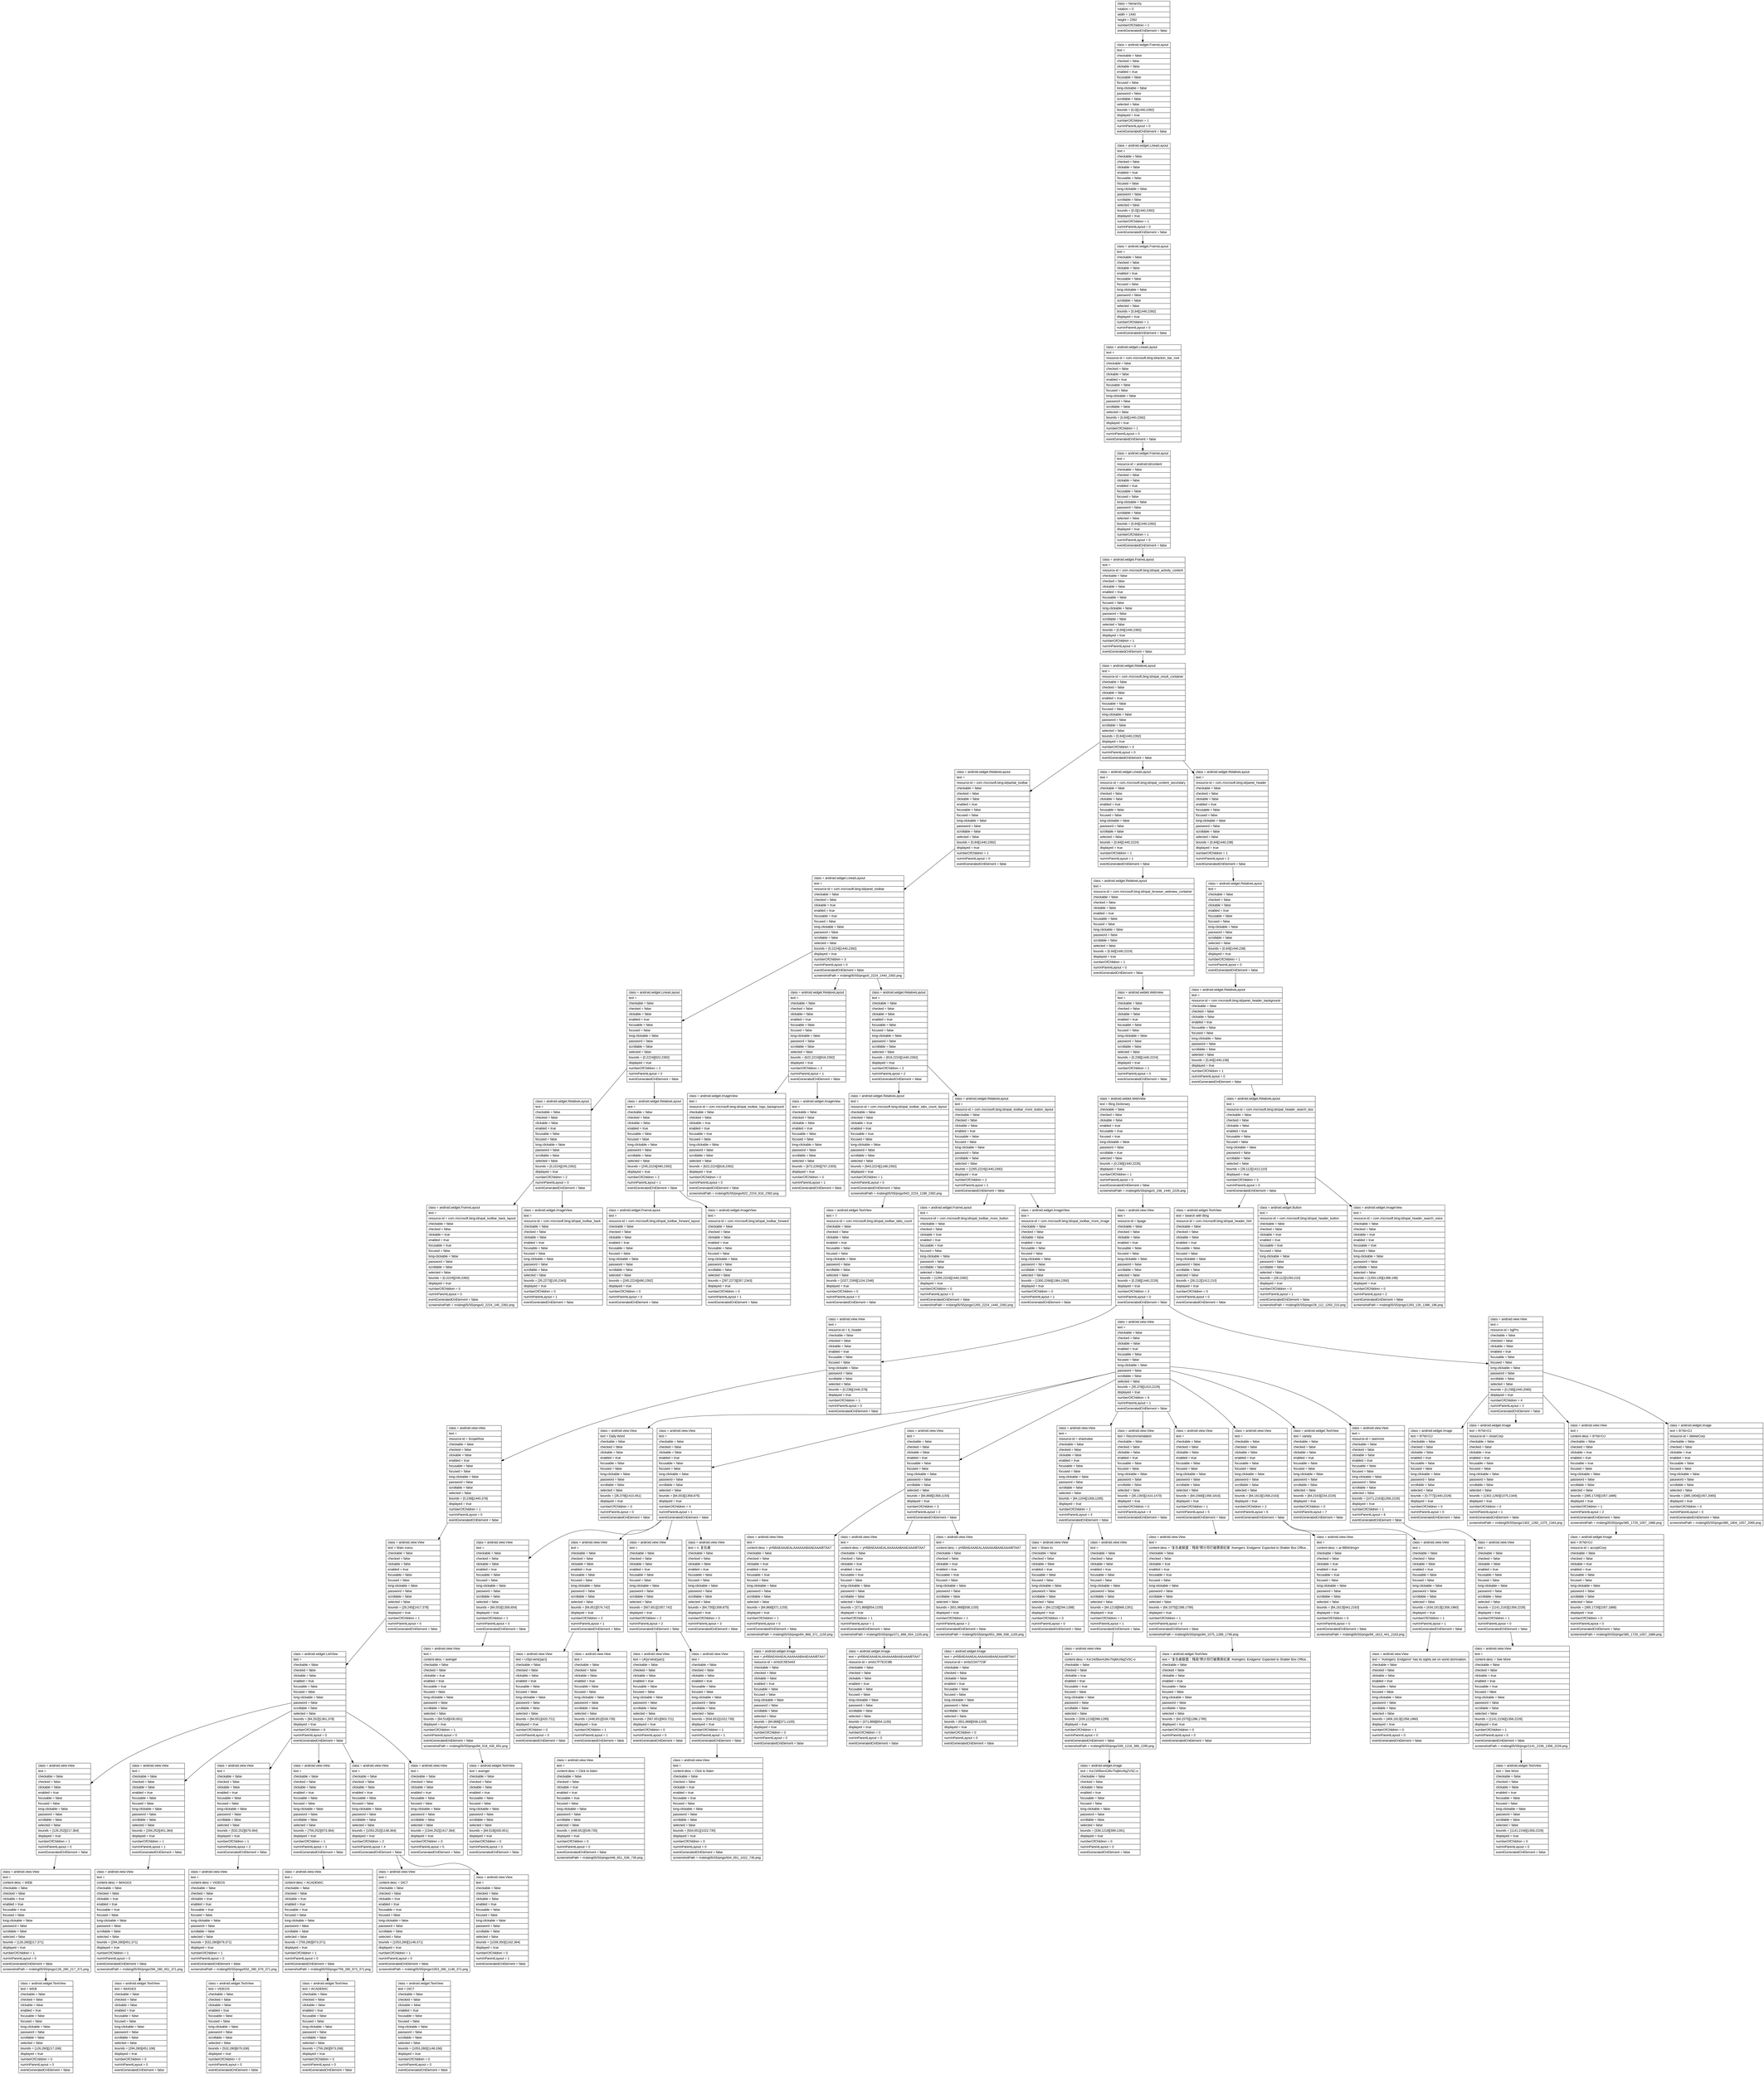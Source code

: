 digraph Layout {

	node [shape=record fontname=Arial];

	0	[label="{class = hierarchy\l|rotation = 0\l|width = 1440\l|height = 2392\l|numberOfChildren = 1\l|eventGeneratedOnElement = false \l}"]
	1	[label="{class = android.widget.FrameLayout\l|text = \l|checkable = false\l|checked = false\l|clickable = false\l|enabled = true\l|focusable = false\l|focused = false\l|long-clickable = false\l|password = false\l|scrollable = false\l|selected = false\l|bounds = [0,0][1440,2392]\l|displayed = true\l|numberOfChildren = 1\l|numInParentLayout = 0\l|eventGeneratedOnElement = false \l}"]
	2	[label="{class = android.widget.LinearLayout\l|text = \l|checkable = false\l|checked = false\l|clickable = false\l|enabled = true\l|focusable = false\l|focused = false\l|long-clickable = false\l|password = false\l|scrollable = false\l|selected = false\l|bounds = [0,0][1440,2392]\l|displayed = true\l|numberOfChildren = 1\l|numInParentLayout = 0\l|eventGeneratedOnElement = false \l}"]
	3	[label="{class = android.widget.FrameLayout\l|text = \l|checkable = false\l|checked = false\l|clickable = false\l|enabled = true\l|focusable = false\l|focused = false\l|long-clickable = false\l|password = false\l|scrollable = false\l|selected = false\l|bounds = [0,84][1440,2392]\l|displayed = true\l|numberOfChildren = 1\l|numInParentLayout = 0\l|eventGeneratedOnElement = false \l}"]
	4	[label="{class = android.widget.LinearLayout\l|text = \l|resource-id = com.microsoft.bing:id/action_bar_root\l|checkable = false\l|checked = false\l|clickable = false\l|enabled = true\l|focusable = false\l|focused = false\l|long-clickable = false\l|password = false\l|scrollable = false\l|selected = false\l|bounds = [0,84][1440,2392]\l|displayed = true\l|numberOfChildren = 1\l|numInParentLayout = 0\l|eventGeneratedOnElement = false \l}"]
	5	[label="{class = android.widget.FrameLayout\l|text = \l|resource-id = android:id/content\l|checkable = false\l|checked = false\l|clickable = false\l|enabled = true\l|focusable = false\l|focused = false\l|long-clickable = false\l|password = false\l|scrollable = false\l|selected = false\l|bounds = [0,84][1440,2392]\l|displayed = true\l|numberOfChildren = 1\l|numInParentLayout = 0\l|eventGeneratedOnElement = false \l}"]
	6	[label="{class = android.widget.FrameLayout\l|text = \l|resource-id = com.microsoft.bing:id/opal_activity_content\l|checkable = false\l|checked = false\l|clickable = false\l|enabled = true\l|focusable = false\l|focused = false\l|long-clickable = false\l|password = false\l|scrollable = false\l|selected = false\l|bounds = [0,84][1440,2392]\l|displayed = true\l|numberOfChildren = 1\l|numInParentLayout = 0\l|eventGeneratedOnElement = false \l}"]
	7	[label="{class = android.widget.RelativeLayout\l|text = \l|resource-id = com.microsoft.bing:id/opal_result_container\l|checkable = false\l|checked = false\l|clickable = false\l|enabled = true\l|focusable = false\l|focused = false\l|long-clickable = false\l|password = false\l|scrollable = false\l|selected = false\l|bounds = [0,84][1440,2392]\l|displayed = true\l|numberOfChildren = 3\l|numInParentLayout = 0\l|eventGeneratedOnElement = false \l}"]
	8	[label="{class = android.widget.RelativeLayout\l|text = \l|resource-id = com.microsoft.bing:id/partial_toolbar\l|checkable = false\l|checked = false\l|clickable = false\l|enabled = true\l|focusable = false\l|focused = false\l|long-clickable = false\l|password = false\l|scrollable = false\l|selected = false\l|bounds = [0,84][1440,2392]\l|displayed = true\l|numberOfChildren = 1\l|numInParentLayout = 0\l|eventGeneratedOnElement = false \l}"]
	9	[label="{class = android.widget.LinearLayout\l|text = \l|resource-id = com.microsoft.bing:id/opal_content_secondary\l|checkable = false\l|checked = false\l|clickable = false\l|enabled = true\l|focusable = false\l|focused = false\l|long-clickable = false\l|password = false\l|scrollable = false\l|selected = false\l|bounds = [0,84][1440,2224]\l|displayed = true\l|numberOfChildren = 1\l|numInParentLayout = 1\l|eventGeneratedOnElement = false \l}"]
	10	[label="{class = android.widget.RelativeLayout\l|text = \l|resource-id = com.microsoft.bing:id/panel_header\l|checkable = false\l|checked = false\l|clickable = false\l|enabled = true\l|focusable = false\l|focused = false\l|long-clickable = false\l|password = false\l|scrollable = false\l|selected = false\l|bounds = [0,84][1440,238]\l|displayed = true\l|numberOfChildren = 1\l|numInParentLayout = 2\l|eventGeneratedOnElement = false \l}"]
	11	[label="{class = android.widget.LinearLayout\l|text = \l|resource-id = com.microsoft.bing:id/panel_toolbar\l|checkable = false\l|checked = false\l|clickable = true\l|enabled = true\l|focusable = true\l|focused = false\l|long-clickable = false\l|password = false\l|scrollable = false\l|selected = false\l|bounds = [0,2224][1440,2392]\l|displayed = true\l|numberOfChildren = 3\l|numInParentLayout = 0\l|eventGeneratedOnElement = false \l|screenshotPath = msbing05/S5/pngs/0_2224_1440_2392.png\l}"]
	12	[label="{class = android.widget.RelativeLayout\l|text = \l|resource-id = com.microsoft.bing:id/opal_browser_webview_container\l|checkable = false\l|checked = false\l|clickable = false\l|enabled = true\l|focusable = false\l|focused = false\l|long-clickable = false\l|password = false\l|scrollable = false\l|selected = false\l|bounds = [0,84][1440,2224]\l|displayed = true\l|numberOfChildren = 1\l|numInParentLayout = 0\l|eventGeneratedOnElement = false \l}"]
	13	[label="{class = android.widget.RelativeLayout\l|text = \l|checkable = false\l|checked = false\l|clickable = false\l|enabled = true\l|focusable = false\l|focused = false\l|long-clickable = false\l|password = false\l|scrollable = false\l|selected = false\l|bounds = [0,84][1440,238]\l|displayed = true\l|numberOfChildren = 1\l|numInParentLayout = 0\l|eventGeneratedOnElement = false \l}"]
	14	[label="{class = android.widget.LinearLayout\l|text = \l|checkable = false\l|checked = false\l|clickable = false\l|enabled = true\l|focusable = false\l|focused = false\l|long-clickable = false\l|password = false\l|scrollable = false\l|selected = false\l|bounds = [0,2224][622,2392]\l|displayed = true\l|numberOfChildren = 2\l|numInParentLayout = 0\l|eventGeneratedOnElement = false \l}"]
	15	[label="{class = android.widget.RelativeLayout\l|text = \l|checkable = false\l|checked = false\l|clickable = false\l|enabled = true\l|focusable = false\l|focused = false\l|long-clickable = false\l|password = false\l|scrollable = false\l|selected = false\l|bounds = [622,2224][818,2392]\l|displayed = true\l|numberOfChildren = 2\l|numInParentLayout = 1\l|eventGeneratedOnElement = false \l}"]
	16	[label="{class = android.widget.RelativeLayout\l|text = \l|checkable = false\l|checked = false\l|clickable = false\l|enabled = true\l|focusable = false\l|focused = false\l|long-clickable = false\l|password = false\l|scrollable = false\l|selected = false\l|bounds = [818,2224][1440,2392]\l|displayed = true\l|numberOfChildren = 2\l|numInParentLayout = 2\l|eventGeneratedOnElement = false \l}"]
	17	[label="{class = android.webkit.WebView\l|text = \l|checkable = false\l|checked = false\l|clickable = false\l|enabled = true\l|focusable = false\l|focused = false\l|long-clickable = false\l|password = false\l|scrollable = false\l|selected = false\l|bounds = [0,238][1440,2224]\l|displayed = true\l|numberOfChildren = 1\l|numInParentLayout = 0\l|eventGeneratedOnElement = false \l}"]
	18	[label="{class = android.widget.RelativeLayout\l|text = \l|resource-id = com.microsoft.bing:id/panel_header_background\l|checkable = false\l|checked = false\l|clickable = false\l|enabled = true\l|focusable = false\l|focused = false\l|long-clickable = false\l|password = false\l|scrollable = false\l|selected = false\l|bounds = [0,84][1440,238]\l|displayed = true\l|numberOfChildren = 1\l|numInParentLayout = 0\l|eventGeneratedOnElement = false \l}"]
	19	[label="{class = android.widget.RelativeLayout\l|text = \l|checkable = false\l|checked = false\l|clickable = false\l|enabled = true\l|focusable = false\l|focused = false\l|long-clickable = false\l|password = false\l|scrollable = false\l|selected = false\l|bounds = [0,2224][245,2392]\l|displayed = true\l|numberOfChildren = 2\l|numInParentLayout = 0\l|eventGeneratedOnElement = false \l}"]
	20	[label="{class = android.widget.RelativeLayout\l|text = \l|checkable = false\l|checked = false\l|clickable = false\l|enabled = true\l|focusable = false\l|focused = false\l|long-clickable = false\l|password = false\l|scrollable = false\l|selected = false\l|bounds = [245,2224][490,2392]\l|displayed = true\l|numberOfChildren = 2\l|numInParentLayout = 1\l|eventGeneratedOnElement = false \l}"]
	21	[label="{class = android.widget.ImageView\l|text = \l|resource-id = com.microsoft.bing:id/opal_toolbar_logo_background\l|checkable = false\l|checked = false\l|clickable = true\l|enabled = true\l|focusable = true\l|focused = false\l|long-clickable = false\l|password = false\l|scrollable = false\l|selected = false\l|bounds = [622,2224][818,2392]\l|displayed = true\l|numberOfChildren = 0\l|numInParentLayout = 0\l|eventGeneratedOnElement = false \l|screenshotPath = msbing05/S5/pngs/622_2224_818_2392.png\l}"]
	22	[label="{class = android.widget.ImageView\l|text = \l|checkable = false\l|checked = false\l|clickable = false\l|enabled = true\l|focusable = false\l|focused = false\l|long-clickable = false\l|password = false\l|scrollable = false\l|selected = false\l|bounds = [672,2260][767,2355]\l|displayed = true\l|numberOfChildren = 0\l|numInParentLayout = 1\l|eventGeneratedOnElement = false \l}"]
	23	[label="{class = android.widget.RelativeLayout\l|text = \l|resource-id = com.microsoft.bing:id/opal_toolbar_tabs_count_layout\l|checkable = false\l|checked = false\l|clickable = true\l|enabled = true\l|focusable = true\l|focused = false\l|long-clickable = false\l|password = false\l|scrollable = false\l|selected = false\l|bounds = [943,2224][1188,2392]\l|displayed = true\l|numberOfChildren = 1\l|numInParentLayout = 0\l|eventGeneratedOnElement = false \l|screenshotPath = msbing05/S5/pngs/943_2224_1188_2392.png\l}"]
	24	[label="{class = android.widget.RelativeLayout\l|text = \l|resource-id = com.microsoft.bing:id/opal_toolbar_more_button_layout\l|checkable = false\l|checked = false\l|clickable = false\l|enabled = true\l|focusable = false\l|focused = false\l|long-clickable = false\l|password = false\l|scrollable = false\l|selected = false\l|bounds = [1265,2224][1440,2392]\l|displayed = true\l|numberOfChildren = 2\l|numInParentLayout = 1\l|eventGeneratedOnElement = false \l}"]
	25	[label="{class = android.webkit.WebView\l|text = Bing Dictionary\l|checkable = false\l|checked = false\l|clickable = false\l|enabled = true\l|focusable = true\l|focused = true\l|long-clickable = false\l|password = false\l|scrollable = true\l|selected = false\l|bounds = [0,238][1440,2226]\l|displayed = true\l|numberOfChildren = 1\l|numInParentLayout = 0\l|eventGeneratedOnElement = false \l|screenshotPath = msbing05/S5/pngs/0_238_1440_2226.png\l}"]
	26	[label="{class = android.widget.RelativeLayout\l|text = \l|resource-id = com.microsoft.bing:id/opal_header_search_box\l|checkable = false\l|checked = false\l|clickable = false\l|enabled = true\l|focusable = false\l|focused = false\l|long-clickable = false\l|password = false\l|scrollable = false\l|selected = false\l|bounds = [28,112][1412,210]\l|displayed = true\l|numberOfChildren = 3\l|numInParentLayout = 0\l|eventGeneratedOnElement = false \l}"]
	27	[label="{class = android.widget.FrameLayout\l|text = \l|resource-id = com.microsoft.bing:id/opal_toolbar_back_layout\l|checkable = false\l|checked = false\l|clickable = true\l|enabled = true\l|focusable = true\l|focused = false\l|long-clickable = false\l|password = false\l|scrollable = false\l|selected = false\l|bounds = [0,2224][245,2392]\l|displayed = true\l|numberOfChildren = 0\l|numInParentLayout = 0\l|eventGeneratedOnElement = false \l|screenshotPath = msbing05/S5/pngs/0_2224_245_2392.png\l}"]
	28	[label="{class = android.widget.ImageView\l|text = \l|resource-id = com.microsoft.bing:id/opal_toolbar_back\l|checkable = false\l|checked = false\l|clickable = false\l|enabled = true\l|focusable = false\l|focused = false\l|long-clickable = false\l|password = false\l|scrollable = false\l|selected = false\l|bounds = [35,2273][105,2343]\l|displayed = true\l|numberOfChildren = 0\l|numInParentLayout = 1\l|eventGeneratedOnElement = false \l}"]
	29	[label="{class = android.widget.FrameLayout\l|text = \l|resource-id = com.microsoft.bing:id/opal_toolbar_forward_layout\l|checkable = false\l|checked = false\l|clickable = false\l|enabled = true\l|focusable = false\l|focused = false\l|long-clickable = false\l|password = false\l|scrollable = false\l|selected = false\l|bounds = [245,2224][490,2392]\l|displayed = true\l|numberOfChildren = 0\l|numInParentLayout = 0\l|eventGeneratedOnElement = false \l}"]
	30	[label="{class = android.widget.ImageView\l|text = \l|resource-id = com.microsoft.bing:id/opal_toolbar_forward\l|checkable = false\l|checked = false\l|clickable = false\l|enabled = true\l|focusable = false\l|focused = false\l|long-clickable = false\l|password = false\l|scrollable = false\l|selected = false\l|bounds = [287,2273][357,2343]\l|displayed = true\l|numberOfChildren = 0\l|numInParentLayout = 1\l|eventGeneratedOnElement = false \l}"]
	31	[label="{class = android.widget.TextView\l|text = 7\l|resource-id = com.microsoft.bing:id/opal_toolbar_tabs_count\l|checkable = false\l|checked = false\l|clickable = false\l|enabled = true\l|focusable = false\l|focused = false\l|long-clickable = false\l|password = false\l|scrollable = false\l|selected = false\l|bounds = [1027,2269][1104,2346]\l|displayed = true\l|numberOfChildren = 0\l|numInParentLayout = 0\l|eventGeneratedOnElement = false \l}"]
	32	[label="{class = android.widget.FrameLayout\l|text = \l|resource-id = com.microsoft.bing:id/opal_toolbar_more_button\l|checkable = false\l|checked = false\l|clickable = true\l|enabled = true\l|focusable = true\l|focused = false\l|long-clickable = false\l|password = false\l|scrollable = false\l|selected = false\l|bounds = [1265,2224][1440,2392]\l|displayed = true\l|numberOfChildren = 0\l|numInParentLayout = 0\l|eventGeneratedOnElement = false \l|screenshotPath = msbing05/S5/pngs/1265_2224_1440_2392.png\l}"]
	33	[label="{class = android.widget.ImageView\l|text = \l|resource-id = com.microsoft.bing:id/opal_toolbar_more_image\l|checkable = false\l|checked = false\l|clickable = false\l|enabled = true\l|focusable = false\l|focused = false\l|long-clickable = false\l|password = false\l|scrollable = false\l|selected = false\l|bounds = [1300,2266][1384,2350]\l|displayed = true\l|numberOfChildren = 0\l|numInParentLayout = 1\l|eventGeneratedOnElement = false \l}"]
	34	[label="{class = android.view.View\l|text = \l|resource-id = bpage\l|checkable = false\l|checked = false\l|clickable = false\l|enabled = true\l|focusable = false\l|focused = false\l|long-clickable = false\l|password = false\l|scrollable = false\l|selected = false\l|bounds = [0,238][1440,2226]\l|displayed = true\l|numberOfChildren = 3\l|numInParentLayout = 0\l|eventGeneratedOnElement = false \l}"]
	35	[label="{class = android.widget.TextView\l|text = Search with Bing\l|resource-id = com.microsoft.bing:id/opal_header_hint\l|checkable = false\l|checked = false\l|clickable = false\l|enabled = true\l|focusable = false\l|focused = false\l|long-clickable = false\l|password = false\l|scrollable = false\l|selected = false\l|bounds = [28,112][1412,210]\l|displayed = true\l|numberOfChildren = 0\l|numInParentLayout = 0\l|eventGeneratedOnElement = false \l}"]
	36	[label="{class = android.widget.Button\l|text = \l|resource-id = com.microsoft.bing:id/opal_header_button\l|checkable = false\l|checked = false\l|clickable = true\l|enabled = true\l|focusable = true\l|focused = false\l|long-clickable = false\l|password = false\l|scrollable = false\l|selected = false\l|bounds = [28,112][1293,210]\l|displayed = true\l|numberOfChildren = 0\l|numInParentLayout = 1\l|eventGeneratedOnElement = false \l|screenshotPath = msbing05/S5/pngs/28_112_1293_210.png\l}"]
	37	[label="{class = android.widget.ImageView\l|text = \l|resource-id = com.microsoft.bing:id/opal_header_search_voice\l|checkable = false\l|checked = false\l|clickable = true\l|enabled = true\l|focusable = true\l|focused = false\l|long-clickable = false\l|password = false\l|scrollable = false\l|selected = false\l|bounds = [1293,126][1398,196]\l|displayed = true\l|numberOfChildren = 0\l|numInParentLayout = 2\l|eventGeneratedOnElement = false \l|screenshotPath = msbing05/S5/pngs/1293_126_1398_196.png\l}"]
	38	[label="{class = android.view.View\l|text = \l|resource-id = b_header\l|checkable = false\l|checked = false\l|clickable = false\l|enabled = true\l|focusable = false\l|focused = false\l|long-clickable = false\l|password = false\l|scrollable = false\l|selected = false\l|bounds = [0,238][1440,378]\l|displayed = true\l|numberOfChildren = 1\l|numInParentLayout = 0\l|eventGeneratedOnElement = false \l}"]
	39	[label="{class = android.view.View\l|text = \l|checkable = false\l|checked = false\l|clickable = false\l|enabled = true\l|focusable = false\l|focused = false\l|long-clickable = false\l|password = false\l|scrollable = false\l|selected = false\l|bounds = [35,378][1410,2226]\l|displayed = true\l|numberOfChildren = 9\l|numInParentLayout = 1\l|eventGeneratedOnElement = false \l}"]
	40	[label="{class = android.view.View\l|text = \l|resource-id = bgPro\l|checkable = false\l|checked = false\l|clickable = false\l|enabled = true\l|focusable = false\l|focused = false\l|long-clickable = false\l|password = false\l|scrollable = false\l|selected = false\l|bounds = [0,238][1440,2065]\l|displayed = true\l|numberOfChildren = 4\l|numInParentLayout = 2\l|eventGeneratedOnElement = false \l}"]
	41	[label="{class = android.view.View\l|text = \l|resource-id = ScopeRow\l|checkable = false\l|checked = false\l|clickable = false\l|enabled = true\l|focusable = false\l|focused = false\l|long-clickable = false\l|password = false\l|scrollable = false\l|selected = false\l|bounds = [0,238][1440,378]\l|displayed = true\l|numberOfChildren = 1\l|numInParentLayout = 0\l|eventGeneratedOnElement = false \l}"]
	42	[label="{class = android.view.View\l|text = Daily Word\l|checkable = false\l|checked = false\l|clickable = false\l|enabled = true\l|focusable = false\l|focused = false\l|long-clickable = false\l|password = false\l|scrollable = false\l|selected = false\l|bounds = [35,378][1410,451]\l|displayed = true\l|numberOfChildren = 0\l|numInParentLayout = 0\l|eventGeneratedOnElement = false \l}"]
	43	[label="{class = android.view.View\l|text = \l|checkable = false\l|checked = false\l|clickable = false\l|enabled = true\l|focusable = false\l|focused = false\l|long-clickable = false\l|password = false\l|scrollable = false\l|selected = false\l|bounds = [84,553][1358,875]\l|displayed = true\l|numberOfChildren = 4\l|numInParentLayout = 1\l|eventGeneratedOnElement = false \l}"]
	44	[label="{class = android.view.View\l|text = \l|checkable = false\l|checked = false\l|clickable = false\l|enabled = true\l|focusable = false\l|focused = false\l|long-clickable = false\l|password = false\l|scrollable = false\l|selected = false\l|bounds = [84,868][1358,1155]\l|displayed = true\l|numberOfChildren = 3\l|numInParentLayout = 2\l|eventGeneratedOnElement = false \l}"]
	45	[label="{class = android.view.View\l|text = \l|resource-id = shareview\l|checkable = false\l|checked = false\l|clickable = false\l|enabled = true\l|focusable = false\l|focused = false\l|long-clickable = false\l|password = false\l|scrollable = false\l|selected = false\l|bounds = [84,1204][1358,1295]\l|displayed = true\l|numberOfChildren = 2\l|numInParentLayout = 3\l|eventGeneratedOnElement = false \l}"]
	46	[label="{class = android.view.View\l|text = Recommendation\l|checkable = false\l|checked = false\l|clickable = false\l|enabled = true\l|focusable = false\l|focused = false\l|long-clickable = false\l|password = false\l|scrollable = false\l|selected = false\l|bounds = [35,1393][1410,1470]\l|displayed = true\l|numberOfChildren = 0\l|numInParentLayout = 4\l|eventGeneratedOnElement = false \l}"]
	47	[label="{class = android.view.View\l|text = \l|checkable = false\l|checked = false\l|clickable = false\l|enabled = true\l|focusable = false\l|focused = false\l|long-clickable = false\l|password = false\l|scrollable = false\l|selected = false\l|bounds = [84,1568][1358,1816]\l|displayed = true\l|numberOfChildren = 1\l|numInParentLayout = 5\l|eventGeneratedOnElement = false \l}"]
	48	[label="{class = android.view.View\l|text = \l|checkable = false\l|checked = false\l|clickable = false\l|enabled = true\l|focusable = false\l|focused = false\l|long-clickable = false\l|password = false\l|scrollable = false\l|selected = false\l|bounds = [84,1813][1358,2163]\l|displayed = true\l|numberOfChildren = 2\l|numInParentLayout = 6\l|eventGeneratedOnElement = false \l}"]
	49	[label="{class = android.widget.TextView\l|text = variety\l|checkable = false\l|checked = false\l|clickable = false\l|enabled = true\l|focusable = false\l|focused = false\l|long-clickable = false\l|password = false\l|scrollable = false\l|selected = false\l|bounds = [84,2163][234,2226]\l|displayed = true\l|numberOfChildren = 0\l|numInParentLayout = 7\l|eventGeneratedOnElement = false \l}"]
	50	[label="{class = android.view.View\l|text = \l|resource-id = seemore\l|checkable = false\l|checked = false\l|clickable = false\l|enabled = true\l|focusable = false\l|focused = false\l|long-clickable = false\l|password = false\l|scrollable = false\l|selected = false\l|bounds = [1071,2163][1358,2226]\l|displayed = true\l|numberOfChildren = 1\l|numInParentLayout = 8\l|eventGeneratedOnElement = false \l}"]
	51	[label="{class = android.widget.Image\l|text = th?id=OJ\l|checkable = false\l|checked = false\l|clickable = false\l|enabled = true\l|focusable = false\l|focused = false\l|long-clickable = false\l|password = false\l|scrollable = false\l|selected = false\l|bounds = [0,777][1440,2226]\l|displayed = true\l|numberOfChildren = 0\l|numInParentLayout = 0\l|eventGeneratedOnElement = false \l}"]
	52	[label="{class = android.widget.Image\l|text = th?id=OJ\l|resource-id = closeCorp\l|checkable = false\l|checked = false\l|clickable = true\l|enabled = true\l|focusable = false\l|focused = false\l|long-clickable = false\l|password = false\l|scrollable = false\l|selected = false\l|bounds = [1302,1260][1375,1344]\l|displayed = true\l|numberOfChildren = 0\l|numInParentLayout = 1\l|eventGeneratedOnElement = false \l|screenshotPath = msbing05/S5/pngs/1302_1260_1375_1344.png\l}"]
	53	[label="{class = android.view.View\l|text = \l|content-desc = th?id=OJ\l|checkable = false\l|checked = false\l|clickable = true\l|enabled = true\l|focusable = true\l|focused = false\l|long-clickable = false\l|password = false\l|scrollable = false\l|selected = false\l|bounds = [385,1729][1057,1886]\l|displayed = true\l|numberOfChildren = 1\l|numInParentLayout = 2\l|eventGeneratedOnElement = false \l|screenshotPath = msbing05/S5/pngs/385_1729_1057_1886.png\l}"]
	54	[label="{class = android.widget.Image\l|text = th?id=OJ\l|resource-id = deleteCorp\l|checkable = false\l|checked = false\l|clickable = true\l|enabled = true\l|focusable = false\l|focused = false\l|long-clickable = false\l|password = false\l|scrollable = false\l|selected = false\l|bounds = [385,1904][1057,2065]\l|displayed = true\l|numberOfChildren = 0\l|numInParentLayout = 3\l|eventGeneratedOnElement = false \l|screenshotPath = msbing05/S5/pngs/385_1904_1057_2065.png\l}"]
	55	[label="{class = android.view.View\l|text = Main menu\l|checkable = false\l|checked = false\l|clickable = false\l|enabled = true\l|focusable = false\l|focused = false\l|long-clickable = false\l|password = false\l|scrollable = false\l|selected = false\l|bounds = [28,245][1417,378]\l|displayed = true\l|numberOfChildren = 1\l|numInParentLayout = 0\l|eventGeneratedOnElement = false \l}"]
	56	[label="{class = android.view.View\l|text = \l|checkable = false\l|checked = false\l|clickable = false\l|enabled = true\l|focusable = false\l|focused = false\l|long-clickable = false\l|password = false\l|scrollable = false\l|selected = false\l|bounds = [84,553][1358,654]\l|displayed = true\l|numberOfChildren = 1\l|numInParentLayout = 0\l|eventGeneratedOnElement = false \l}"]
	57	[label="{class = android.view.View\l|text = \l|checkable = false\l|checked = false\l|clickable = false\l|enabled = true\l|focusable = false\l|focused = false\l|long-clickable = false\l|password = false\l|scrollable = false\l|selected = false\l|bounds = [84,651][574,742]\l|displayed = true\l|numberOfChildren = 2\l|numInParentLayout = 1\l|eventGeneratedOnElement = false \l}"]
	58	[label="{class = android.view.View\l|text = \l|checkable = false\l|checked = false\l|clickable = false\l|enabled = true\l|focusable = false\l|focused = false\l|long-clickable = false\l|password = false\l|scrollable = false\l|selected = false\l|bounds = [567,651][1057,742]\l|displayed = true\l|numberOfChildren = 2\l|numInParentLayout = 2\l|eventGeneratedOnElement = false \l}"]
	59	[label="{class = android.view.View\l|text = n. 复仇者\l|checkable = false\l|checked = false\l|clickable = false\l|enabled = true\l|focusable = false\l|focused = false\l|long-clickable = false\l|password = false\l|scrollable = false\l|selected = false\l|bounds = [84,735][1358,875]\l|displayed = true\l|numberOfChildren = 0\l|numInParentLayout = 3\l|eventGeneratedOnElement = false \l}"]
	60	[label="{class = android.view.View\l|text = \l|content-desc = yH5BAEAAAEALAAAAAABAAEAAAIBTAA7\l|checkable = false\l|checked = false\l|clickable = true\l|enabled = true\l|focusable = true\l|focused = false\l|long-clickable = false\l|password = false\l|scrollable = false\l|selected = false\l|bounds = [84,868][371,1155]\l|displayed = true\l|numberOfChildren = 1\l|numInParentLayout = 0\l|eventGeneratedOnElement = false \l|screenshotPath = msbing05/S5/pngs/84_868_371_1155.png\l}"]
	61	[label="{class = android.view.View\l|text = \l|content-desc = yH5BAEAAAEALAAAAAABAAEAAAIBTAA7\l|checkable = false\l|checked = false\l|clickable = true\l|enabled = true\l|focusable = true\l|focused = false\l|long-clickable = false\l|password = false\l|scrollable = false\l|selected = false\l|bounds = [371,868][654,1155]\l|displayed = true\l|numberOfChildren = 1\l|numInParentLayout = 1\l|eventGeneratedOnElement = false \l|screenshotPath = msbing05/S5/pngs/371_868_654_1155.png\l}"]
	62	[label="{class = android.view.View\l|text = \l|content-desc = yH5BAEAAAEALAAAAAABAAEAAAIBTAA7\l|checkable = false\l|checked = false\l|clickable = true\l|enabled = true\l|focusable = true\l|focused = false\l|long-clickable = false\l|password = false\l|scrollable = false\l|selected = false\l|bounds = [651,868][938,1155]\l|displayed = true\l|numberOfChildren = 1\l|numInParentLayout = 2\l|eventGeneratedOnElement = false \l|screenshotPath = msbing05/S5/pngs/651_868_938_1155.png\l}"]
	63	[label="{class = android.view.View\l|text = Share to:\l|checkable = false\l|checked = false\l|clickable = false\l|enabled = true\l|focusable = false\l|focused = false\l|long-clickable = false\l|password = false\l|scrollable = false\l|selected = false\l|bounds = [84,1218][294,1288]\l|displayed = true\l|numberOfChildren = 0\l|numInParentLayout = 0\l|eventGeneratedOnElement = false \l}"]
	64	[label="{class = android.view.View\l|text = \l|checkable = false\l|checked = false\l|clickable = false\l|enabled = true\l|focusable = false\l|focused = false\l|long-clickable = false\l|password = false\l|scrollable = false\l|selected = false\l|bounds = [84,1218][668,1281]\l|displayed = true\l|numberOfChildren = 1\l|numInParentLayout = 1\l|eventGeneratedOnElement = false \l}"]
	65	[label="{class = android.view.View\l|text = \l|content-desc = “复仇者联盟：残局”预计将打破票房纪录 ‘Avengers: Endgame’ Expected to Shatter Box Office...\l|checkable = false\l|checked = false\l|clickable = true\l|enabled = true\l|focusable = true\l|focused = false\l|long-clickable = false\l|password = false\l|scrollable = false\l|selected = false\l|bounds = [84,1575][1288,1795]\l|displayed = true\l|numberOfChildren = 1\l|numInParentLayout = 0\l|eventGeneratedOnElement = false \l|screenshotPath = msbing05/S5/pngs/84_1575_1288_1795.png\l}"]
	66	[label="{class = android.view.View\l|text = \l|content-desc = ar-BBWdmgm\l|checkable = false\l|checked = false\l|clickable = true\l|enabled = true\l|focusable = true\l|focused = false\l|long-clickable = false\l|password = false\l|scrollable = false\l|selected = false\l|bounds = [84,1813][441,2163]\l|displayed = true\l|numberOfChildren = 0\l|numInParentLayout = 0\l|eventGeneratedOnElement = false \l|screenshotPath = msbing05/S5/pngs/84_1813_441_2163.png\l}"]
	67	[label="{class = android.view.View\l|text = \l|checkable = false\l|checked = false\l|clickable = false\l|enabled = true\l|focusable = false\l|focused = false\l|long-clickable = false\l|password = false\l|scrollable = false\l|selected = false\l|bounds = [434,1813][1358,1960]\l|displayed = true\l|numberOfChildren = 1\l|numInParentLayout = 1\l|eventGeneratedOnElement = false \l}"]
	68	[label="{class = android.view.View\l|text = \l|checkable = false\l|checked = false\l|clickable = false\l|enabled = true\l|focusable = false\l|focused = false\l|long-clickable = false\l|password = false\l|scrollable = false\l|selected = false\l|bounds = [1141,2163][1358,2226]\l|displayed = true\l|numberOfChildren = 1\l|numInParentLayout = 0\l|eventGeneratedOnElement = false \l}"]
	69	[label="{class = android.widget.Image\l|text = th?id=OJ\l|resource-id = acceptCorp\l|checkable = false\l|checked = false\l|clickable = true\l|enabled = true\l|focusable = false\l|focused = false\l|long-clickable = false\l|password = false\l|scrollable = false\l|selected = false\l|bounds = [385,1729][1057,1886]\l|displayed = true\l|numberOfChildren = 0\l|numInParentLayout = 0\l|eventGeneratedOnElement = false \l|screenshotPath = msbing05/S5/pngs/385_1729_1057_1886.png\l}"]
	70	[label="{class = android.widget.ListView\l|text = \l|checkable = false\l|checked = false\l|clickable = false\l|enabled = true\l|focusable = false\l|focused = false\l|long-clickable = false\l|password = false\l|scrollable = false\l|selected = false\l|bounds = [84,252][1361,378]\l|displayed = true\l|numberOfChildren = 6\l|numInParentLayout = 0\l|eventGeneratedOnElement = false \l}"]
	71	[label="{class = android.view.View\l|text = \l|content-desc = avenger\l|checkable = false\l|checked = false\l|clickable = true\l|enabled = true\l|focusable = true\l|focused = false\l|long-clickable = false\l|password = false\l|scrollable = false\l|selected = false\l|bounds = [84,518][430,651]\l|displayed = true\l|numberOfChildren = 1\l|numInParentLayout = 0\l|eventGeneratedOnElement = false \l|screenshotPath = msbing05/S5/pngs/84_518_430_651.png\l}"]
	72	[label="{class = android.view.View\l|text = US[ə'vendʒə(r)]\l|checkable = false\l|checked = false\l|clickable = false\l|enabled = true\l|focusable = false\l|focused = false\l|long-clickable = false\l|password = false\l|scrollable = false\l|selected = false\l|bounds = [84,651][420,721]\l|displayed = true\l|numberOfChildren = 0\l|numInParentLayout = 0\l|eventGeneratedOnElement = false \l}"]
	73	[label="{class = android.view.View\l|text = \l|checkable = false\l|checked = false\l|clickable = false\l|enabled = true\l|focusable = false\l|focused = false\l|long-clickable = false\l|password = false\l|scrollable = false\l|selected = false\l|bounds = [448,651][539,735]\l|displayed = true\l|numberOfChildren = 1\l|numInParentLayout = 1\l|eventGeneratedOnElement = false \l}"]
	74	[label="{class = android.view.View\l|text = UK[ə'vendʒə(r)]\l|checkable = false\l|checked = false\l|clickable = false\l|enabled = true\l|focusable = false\l|focused = false\l|long-clickable = false\l|password = false\l|scrollable = false\l|selected = false\l|bounds = [567,651][903,721]\l|displayed = true\l|numberOfChildren = 0\l|numInParentLayout = 0\l|eventGeneratedOnElement = false \l}"]
	75	[label="{class = android.view.View\l|text = \l|checkable = false\l|checked = false\l|clickable = false\l|enabled = true\l|focusable = false\l|focused = false\l|long-clickable = false\l|password = false\l|scrollable = false\l|selected = false\l|bounds = [934,651][1022,735]\l|displayed = true\l|numberOfChildren = 1\l|numInParentLayout = 1\l|eventGeneratedOnElement = false \l}"]
	76	[label="{class = android.widget.Image\l|text = yH5BAEAAAEALAAAAAABAAEAAAIBTAA7\l|resource-id = emb2C5E5443\l|checkable = false\l|checked = false\l|clickable = false\l|enabled = true\l|focusable = false\l|focused = false\l|long-clickable = false\l|password = false\l|scrollable = false\l|selected = false\l|bounds = [84,868][371,1155]\l|displayed = true\l|numberOfChildren = 0\l|numInParentLayout = 0\l|eventGeneratedOnElement = false \l}"]
	77	[label="{class = android.widget.Image\l|text = yH5BAEAAAEALAAAAAABAAEAAAIBTAA7\l|resource-id = emb17F7E2C8B\l|checkable = false\l|checked = false\l|clickable = false\l|enabled = true\l|focusable = false\l|focused = false\l|long-clickable = false\l|password = false\l|scrollable = false\l|selected = false\l|bounds = [371,868][654,1155]\l|displayed = true\l|numberOfChildren = 0\l|numInParentLayout = 0\l|eventGeneratedOnElement = false \l}"]
	78	[label="{class = android.widget.Image\l|text = yH5BAEAAAEALAAAAAABAAEAAAIBTAA7\l|resource-id = emb22347723F\l|checkable = false\l|checked = false\l|clickable = false\l|enabled = true\l|focusable = false\l|focused = false\l|long-clickable = false\l|password = false\l|scrollable = false\l|selected = false\l|bounds = [651,868][938,1155]\l|displayed = true\l|numberOfChildren = 0\l|numInParentLayout = 0\l|eventGeneratedOnElement = false \l}"]
	79	[label="{class = android.view.View\l|text = \l|content-desc = Kxr1WBwv4JI6v7hqMcr6qZVSC-o\l|checkable = false\l|checked = false\l|clickable = true\l|enabled = true\l|focusable = true\l|focused = false\l|long-clickable = false\l|password = false\l|scrollable = false\l|selected = false\l|bounds = [339,1218][399,1295]\l|displayed = true\l|numberOfChildren = 1\l|numInParentLayout = 0\l|eventGeneratedOnElement = false \l|screenshotPath = msbing05/S5/pngs/339_1218_399_1295.png\l}"]
	80	[label="{class = android.widget.TextView\l|text = “复仇者联盟：残局”预计将打破票房纪录 ‘Avengers: Endgame’ Expected to Shatter Box Office...\l|checkable = false\l|checked = false\l|clickable = false\l|enabled = true\l|focusable = false\l|focused = false\l|long-clickable = false\l|password = false\l|scrollable = false\l|selected = false\l|bounds = [84,1575][1288,1795]\l|displayed = true\l|numberOfChildren = 0\l|numInParentLayout = 0\l|eventGeneratedOnElement = false \l}"]
	81	[label="{class = android.view.View\l|text = “Avengers: Endgame” has its sights set on world domination.\l|checkable = false\l|checked = false\l|clickable = false\l|enabled = true\l|focusable = false\l|focused = false\l|long-clickable = false\l|password = false\l|scrollable = false\l|selected = false\l|bounds = [469,1813][1358,1960]\l|displayed = true\l|numberOfChildren = 0\l|numInParentLayout = 0\l|eventGeneratedOnElement = false \l}"]
	82	[label="{class = android.view.View\l|text = \l|content-desc = See More\l|checkable = false\l|checked = false\l|clickable = true\l|enabled = true\l|focusable = true\l|focused = false\l|long-clickable = false\l|password = false\l|scrollable = false\l|selected = false\l|bounds = [1141,2156][1358,2226]\l|displayed = true\l|numberOfChildren = 1\l|numInParentLayout = 0\l|eventGeneratedOnElement = false \l|screenshotPath = msbing05/S5/pngs/1141_2156_1358_2226.png\l}"]
	83	[label="{class = android.view.View\l|text = \l|checkable = false\l|checked = false\l|clickable = false\l|enabled = true\l|focusable = false\l|focused = false\l|long-clickable = false\l|password = false\l|scrollable = false\l|selected = false\l|bounds = [126,252][217,364]\l|displayed = true\l|numberOfChildren = 1\l|numInParentLayout = 0\l|eventGeneratedOnElement = false \l}"]
	84	[label="{class = android.view.View\l|text = \l|checkable = false\l|checked = false\l|clickable = false\l|enabled = true\l|focusable = false\l|focused = false\l|long-clickable = false\l|password = false\l|scrollable = false\l|selected = false\l|bounds = [294,252][451,364]\l|displayed = true\l|numberOfChildren = 1\l|numInParentLayout = 1\l|eventGeneratedOnElement = false \l}"]
	85	[label="{class = android.view.View\l|text = \l|checkable = false\l|checked = false\l|clickable = false\l|enabled = true\l|focusable = false\l|focused = false\l|long-clickable = false\l|password = false\l|scrollable = false\l|selected = false\l|bounds = [532,252][679,364]\l|displayed = true\l|numberOfChildren = 1\l|numInParentLayout = 2\l|eventGeneratedOnElement = false \l}"]
	86	[label="{class = android.view.View\l|text = \l|checkable = false\l|checked = false\l|clickable = false\l|enabled = true\l|focusable = false\l|focused = false\l|long-clickable = false\l|password = false\l|scrollable = false\l|selected = false\l|bounds = [759,252][973,364]\l|displayed = true\l|numberOfChildren = 1\l|numInParentLayout = 3\l|eventGeneratedOnElement = false \l}"]
	87	[label="{class = android.view.View\l|text = \l|checkable = false\l|checked = false\l|clickable = false\l|enabled = true\l|focusable = false\l|focused = false\l|long-clickable = false\l|password = false\l|scrollable = false\l|selected = false\l|bounds = [1053,252][1148,364]\l|displayed = true\l|numberOfChildren = 2\l|numInParentLayout = 4\l|eventGeneratedOnElement = false \l}"]
	88	[label="{class = android.view.View\l|text = \l|checkable = false\l|checked = false\l|clickable = false\l|enabled = true\l|focusable = false\l|focused = false\l|long-clickable = false\l|password = false\l|scrollable = false\l|selected = false\l|bounds = [1344,252][1417,364]\l|displayed = true\l|numberOfChildren = 0\l|numInParentLayout = 5\l|eventGeneratedOnElement = false \l}"]
	89	[label="{class = android.widget.TextView\l|text = avenger\l|checkable = false\l|checked = false\l|clickable = false\l|enabled = true\l|focusable = false\l|focused = false\l|long-clickable = false\l|password = false\l|scrollable = false\l|selected = false\l|bounds = [84,518][430,651]\l|displayed = true\l|numberOfChildren = 0\l|numInParentLayout = 0\l|eventGeneratedOnElement = false \l}"]
	90	[label="{class = android.view.View\l|text = \l|content-desc = Click to listen\l|checkable = false\l|checked = false\l|clickable = true\l|enabled = true\l|focusable = true\l|focused = false\l|long-clickable = false\l|password = false\l|scrollable = false\l|selected = false\l|bounds = [448,651][539,735]\l|displayed = true\l|numberOfChildren = 0\l|numInParentLayout = 0\l|eventGeneratedOnElement = false \l|screenshotPath = msbing05/S5/pngs/448_651_539_735.png\l}"]
	91	[label="{class = android.view.View\l|text = \l|content-desc = Click to listen\l|checkable = false\l|checked = false\l|clickable = true\l|enabled = true\l|focusable = true\l|focused = false\l|long-clickable = false\l|password = false\l|scrollable = false\l|selected = false\l|bounds = [934,651][1022,735]\l|displayed = true\l|numberOfChildren = 0\l|numInParentLayout = 0\l|eventGeneratedOnElement = false \l|screenshotPath = msbing05/S5/pngs/934_651_1022_735.png\l}"]
	92	[label="{class = android.widget.Image\l|text = Kxr1WBwv4JI6v7hqMcr6qZVSC-o\l|checkable = false\l|checked = false\l|clickable = false\l|enabled = true\l|focusable = false\l|focused = false\l|long-clickable = false\l|password = false\l|scrollable = false\l|selected = false\l|bounds = [339,1218][399,1281]\l|displayed = true\l|numberOfChildren = 0\l|numInParentLayout = 0\l|eventGeneratedOnElement = false \l}"]
	93	[label="{class = android.widget.TextView\l|text = See More\l|checkable = false\l|checked = false\l|clickable = false\l|enabled = true\l|focusable = false\l|focused = false\l|long-clickable = false\l|password = false\l|scrollable = false\l|selected = false\l|bounds = [1141,2156][1358,2226]\l|displayed = true\l|numberOfChildren = 0\l|numInParentLayout = 0\l|eventGeneratedOnElement = false \l}"]
	94	[label="{class = android.view.View\l|text = \l|content-desc = WEB\l|checkable = false\l|checked = false\l|clickable = true\l|enabled = true\l|focusable = true\l|focused = false\l|long-clickable = false\l|password = false\l|scrollable = false\l|selected = false\l|bounds = [126,280][217,371]\l|displayed = true\l|numberOfChildren = 1\l|numInParentLayout = 0\l|eventGeneratedOnElement = false \l|screenshotPath = msbing05/S5/pngs/126_280_217_371.png\l}"]
	95	[label="{class = android.view.View\l|text = \l|content-desc = IMAGES\l|checkable = false\l|checked = false\l|clickable = true\l|enabled = true\l|focusable = true\l|focused = false\l|long-clickable = false\l|password = false\l|scrollable = false\l|selected = false\l|bounds = [294,280][451,371]\l|displayed = true\l|numberOfChildren = 1\l|numInParentLayout = 0\l|eventGeneratedOnElement = false \l|screenshotPath = msbing05/S5/pngs/294_280_451_371.png\l}"]
	96	[label="{class = android.view.View\l|text = \l|content-desc = VIDEOS\l|checkable = false\l|checked = false\l|clickable = true\l|enabled = true\l|focusable = true\l|focused = false\l|long-clickable = false\l|password = false\l|scrollable = false\l|selected = false\l|bounds = [532,280][679,371]\l|displayed = true\l|numberOfChildren = 1\l|numInParentLayout = 0\l|eventGeneratedOnElement = false \l|screenshotPath = msbing05/S5/pngs/532_280_679_371.png\l}"]
	97	[label="{class = android.view.View\l|text = \l|content-desc = ACADEMIC\l|checkable = false\l|checked = false\l|clickable = true\l|enabled = true\l|focusable = true\l|focused = false\l|long-clickable = false\l|password = false\l|scrollable = false\l|selected = false\l|bounds = [759,280][973,371]\l|displayed = true\l|numberOfChildren = 1\l|numInParentLayout = 0\l|eventGeneratedOnElement = false \l|screenshotPath = msbing05/S5/pngs/759_280_973_371.png\l}"]
	98	[label="{class = android.view.View\l|text = \l|content-desc = DICT\l|checkable = false\l|checked = false\l|clickable = true\l|enabled = true\l|focusable = true\l|focused = false\l|long-clickable = false\l|password = false\l|scrollable = false\l|selected = false\l|bounds = [1053,280][1148,371]\l|displayed = true\l|numberOfChildren = 1\l|numInParentLayout = 0\l|eventGeneratedOnElement = false \l|screenshotPath = msbing05/S5/pngs/1053_280_1148_371.png\l}"]
	99	[label="{class = android.view.View\l|text =   \l|checkable = false\l|checked = false\l|clickable = false\l|enabled = true\l|focusable = false\l|focused = false\l|long-clickable = false\l|password = false\l|scrollable = false\l|selected = false\l|bounds = [1039,350][1162,364]\l|displayed = true\l|numberOfChildren = 0\l|numInParentLayout = 1\l|eventGeneratedOnElement = false \l}"]
	100	[label="{class = android.widget.TextView\l|text = WEB\l|checkable = false\l|checked = false\l|clickable = false\l|enabled = true\l|focusable = false\l|focused = false\l|long-clickable = false\l|password = false\l|scrollable = false\l|selected = false\l|bounds = [126,280][217,336]\l|displayed = true\l|numberOfChildren = 0\l|numInParentLayout = 0\l|eventGeneratedOnElement = false \l}"]
	101	[label="{class = android.widget.TextView\l|text = IMAGES\l|checkable = false\l|checked = false\l|clickable = false\l|enabled = true\l|focusable = false\l|focused = false\l|long-clickable = false\l|password = false\l|scrollable = false\l|selected = false\l|bounds = [294,280][451,336]\l|displayed = true\l|numberOfChildren = 0\l|numInParentLayout = 0\l|eventGeneratedOnElement = false \l}"]
	102	[label="{class = android.widget.TextView\l|text = VIDEOS\l|checkable = false\l|checked = false\l|clickable = false\l|enabled = true\l|focusable = false\l|focused = false\l|long-clickable = false\l|password = false\l|scrollable = false\l|selected = false\l|bounds = [532,280][679,336]\l|displayed = true\l|numberOfChildren = 0\l|numInParentLayout = 0\l|eventGeneratedOnElement = false \l}"]
	103	[label="{class = android.widget.TextView\l|text = ACADEMIC\l|checkable = false\l|checked = false\l|clickable = false\l|enabled = true\l|focusable = false\l|focused = false\l|long-clickable = false\l|password = false\l|scrollable = false\l|selected = false\l|bounds = [759,280][973,336]\l|displayed = true\l|numberOfChildren = 0\l|numInParentLayout = 0\l|eventGeneratedOnElement = false \l}"]
	104	[label="{class = android.widget.TextView\l|text = DICT\l|checkable = false\l|checked = false\l|clickable = false\l|enabled = true\l|focusable = false\l|focused = false\l|long-clickable = false\l|password = false\l|scrollable = false\l|selected = false\l|bounds = [1053,280][1148,336]\l|displayed = true\l|numberOfChildren = 0\l|numInParentLayout = 0\l|eventGeneratedOnElement = false \l}"]


	0 -> 1
	1 -> 2
	2 -> 3
	3 -> 4
	4 -> 5
	5 -> 6
	6 -> 7
	7 -> 8
	7 -> 9
	7 -> 10
	8 -> 11
	9 -> 12
	10 -> 13
	11 -> 14
	11 -> 15
	11 -> 16
	12 -> 17
	13 -> 18
	14 -> 19
	14 -> 20
	15 -> 21
	15 -> 22
	16 -> 23
	16 -> 24
	17 -> 25
	18 -> 26
	19 -> 27
	19 -> 28
	20 -> 29
	20 -> 30
	23 -> 31
	24 -> 32
	24 -> 33
	25 -> 34
	26 -> 35
	26 -> 36
	26 -> 37
	34 -> 38
	34 -> 39
	34 -> 40
	38 -> 41
	39 -> 42
	39 -> 43
	39 -> 44
	39 -> 45
	39 -> 46
	39 -> 47
	39 -> 48
	39 -> 49
	39 -> 50
	40 -> 51
	40 -> 52
	40 -> 53
	40 -> 54
	41 -> 55
	43 -> 56
	43 -> 57
	43 -> 58
	43 -> 59
	44 -> 60
	44 -> 61
	44 -> 62
	45 -> 63
	45 -> 64
	47 -> 65
	48 -> 66
	48 -> 67
	50 -> 68
	53 -> 69
	55 -> 70
	56 -> 71
	57 -> 72
	57 -> 73
	58 -> 74
	58 -> 75
	60 -> 76
	61 -> 77
	62 -> 78
	64 -> 79
	65 -> 80
	67 -> 81
	68 -> 82
	70 -> 83
	70 -> 84
	70 -> 85
	70 -> 86
	70 -> 87
	70 -> 88
	71 -> 89
	73 -> 90
	75 -> 91
	79 -> 92
	82 -> 93
	83 -> 94
	84 -> 95
	85 -> 96
	86 -> 97
	87 -> 98
	87 -> 99
	94 -> 100
	95 -> 101
	96 -> 102
	97 -> 103
	98 -> 104


}